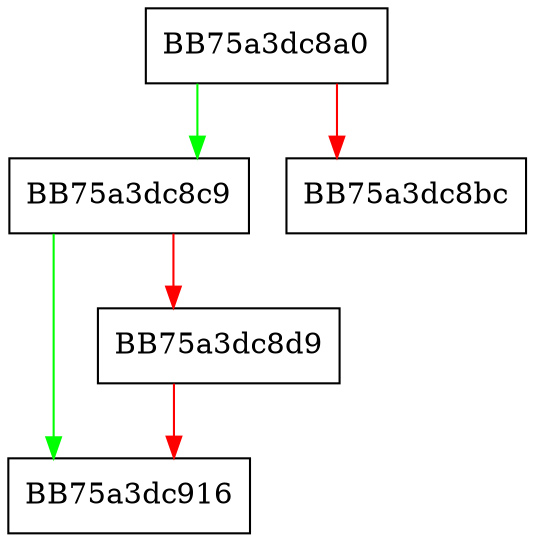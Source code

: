 digraph _Clear_and_reserve_geometric {
  node [shape="box"];
  graph [splines=ortho];
  BB75a3dc8a0 -> BB75a3dc8c9 [color="green"];
  BB75a3dc8a0 -> BB75a3dc8bc [color="red"];
  BB75a3dc8c9 -> BB75a3dc916 [color="green"];
  BB75a3dc8c9 -> BB75a3dc8d9 [color="red"];
  BB75a3dc8d9 -> BB75a3dc916 [color="red"];
}